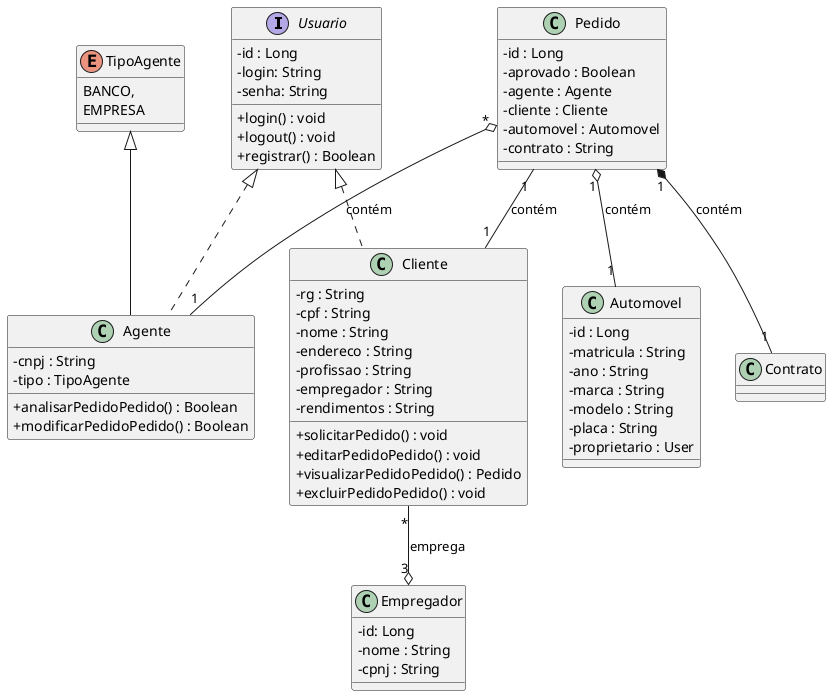 @startuml Diagrama
skinparam classAttributeIconSize 0

Usuario <|.. Agente
Usuario <|.. Cliente
Pedido "1" *-- "1" Contrato : contém
Pedido "1" -- "1" Cliente : contém
Pedido "1" o-- "1" Automovel : contém
Pedido "*" o-- "1" Agente : contém
Cliente "*" --o "3" Empregador : emprega
TipoAgente <|-- Agente

interface Usuario {
    -id : Long
    -login: String
    -senha: String
    +login() : void
    +logout() : void
    +registrar() : Boolean
}

class Cliente {
    -rg : String
    -cpf : String
    -nome : String
    -endereco : String
    -profissao : String
    -empregador : String
    -rendimentos : String
    +solicitarPedido() : void
    +editarPedidoPedido() : void
    +visualizarPedidoPedido() : Pedido
    +excluirPedidoPedido() : void
}

class Agente {
    -cnpj : String
    -tipo : TipoAgente
    +analisarPedidoPedido() : Boolean
    +modificarPedidoPedido() : Boolean
}

enum TipoAgente{
    BANCO,
    EMPRESA
}

class Empregador {
    -id: Long
    -nome : String
    -cpnj : String
}

class Pedido {
    -id : Long
    -aprovado : Boolean
    -agente : Agente
    -cliente : Cliente
    -automovel : Automovel
    -contrato : String
}

class Automovel {
    -id : Long
    -matricula : String
    -ano : String
    -marca : String
    -modelo : String
    -placa : String
    -proprietario : User
}

@enduml